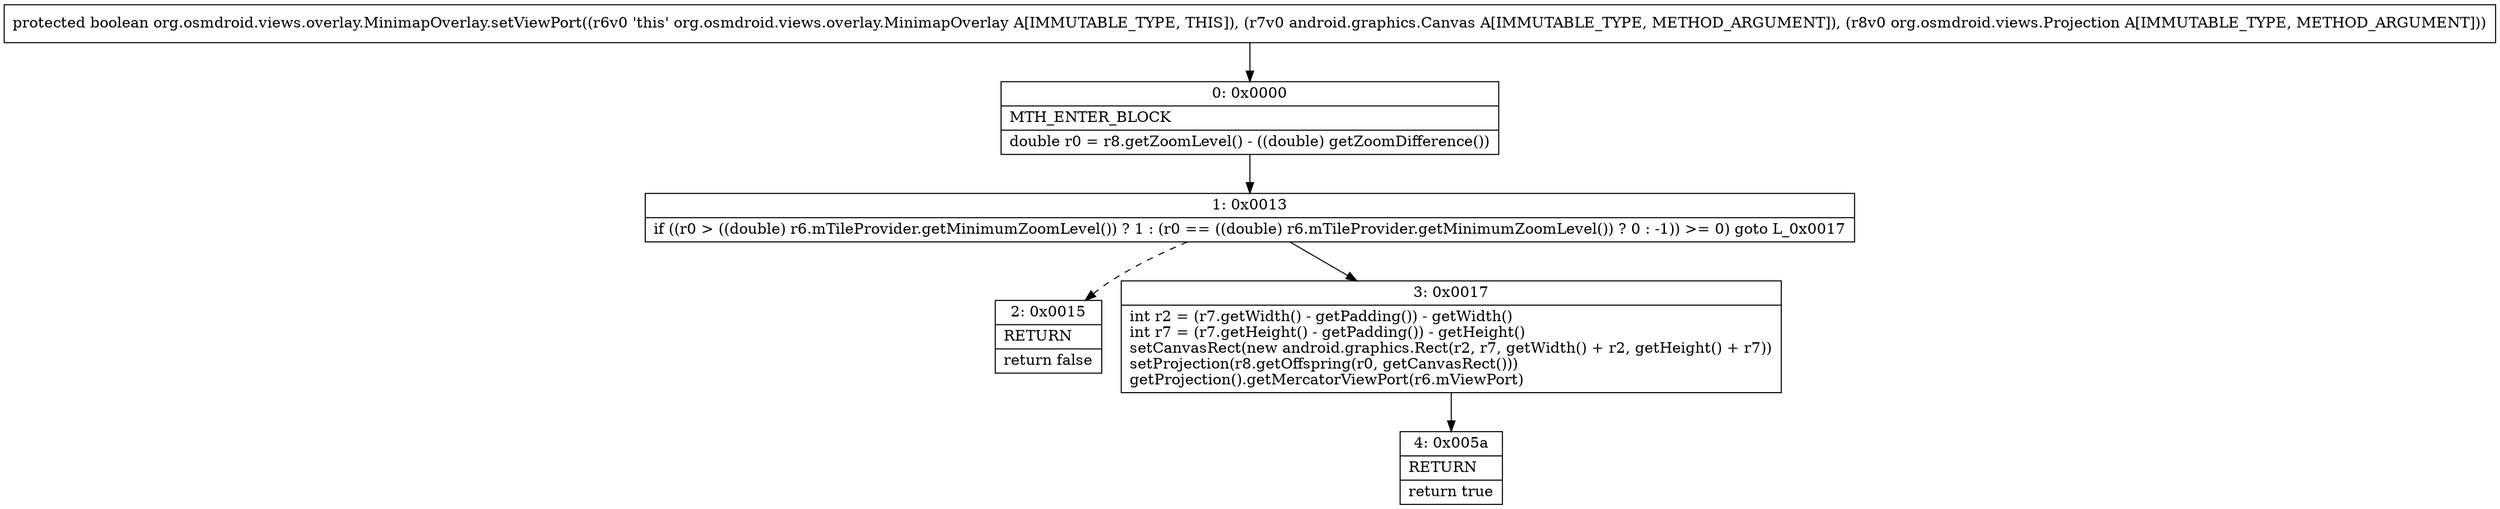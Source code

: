 digraph "CFG fororg.osmdroid.views.overlay.MinimapOverlay.setViewPort(Landroid\/graphics\/Canvas;Lorg\/osmdroid\/views\/Projection;)Z" {
Node_0 [shape=record,label="{0\:\ 0x0000|MTH_ENTER_BLOCK\l|double r0 = r8.getZoomLevel() \- ((double) getZoomDifference())\l}"];
Node_1 [shape=record,label="{1\:\ 0x0013|if ((r0 \> ((double) r6.mTileProvider.getMinimumZoomLevel()) ? 1 : (r0 == ((double) r6.mTileProvider.getMinimumZoomLevel()) ? 0 : \-1)) \>= 0) goto L_0x0017\l}"];
Node_2 [shape=record,label="{2\:\ 0x0015|RETURN\l|return false\l}"];
Node_3 [shape=record,label="{3\:\ 0x0017|int r2 = (r7.getWidth() \- getPadding()) \- getWidth()\lint r7 = (r7.getHeight() \- getPadding()) \- getHeight()\lsetCanvasRect(new android.graphics.Rect(r2, r7, getWidth() + r2, getHeight() + r7))\lsetProjection(r8.getOffspring(r0, getCanvasRect()))\lgetProjection().getMercatorViewPort(r6.mViewPort)\l}"];
Node_4 [shape=record,label="{4\:\ 0x005a|RETURN\l|return true\l}"];
MethodNode[shape=record,label="{protected boolean org.osmdroid.views.overlay.MinimapOverlay.setViewPort((r6v0 'this' org.osmdroid.views.overlay.MinimapOverlay A[IMMUTABLE_TYPE, THIS]), (r7v0 android.graphics.Canvas A[IMMUTABLE_TYPE, METHOD_ARGUMENT]), (r8v0 org.osmdroid.views.Projection A[IMMUTABLE_TYPE, METHOD_ARGUMENT])) }"];
MethodNode -> Node_0;
Node_0 -> Node_1;
Node_1 -> Node_2[style=dashed];
Node_1 -> Node_3;
Node_3 -> Node_4;
}

